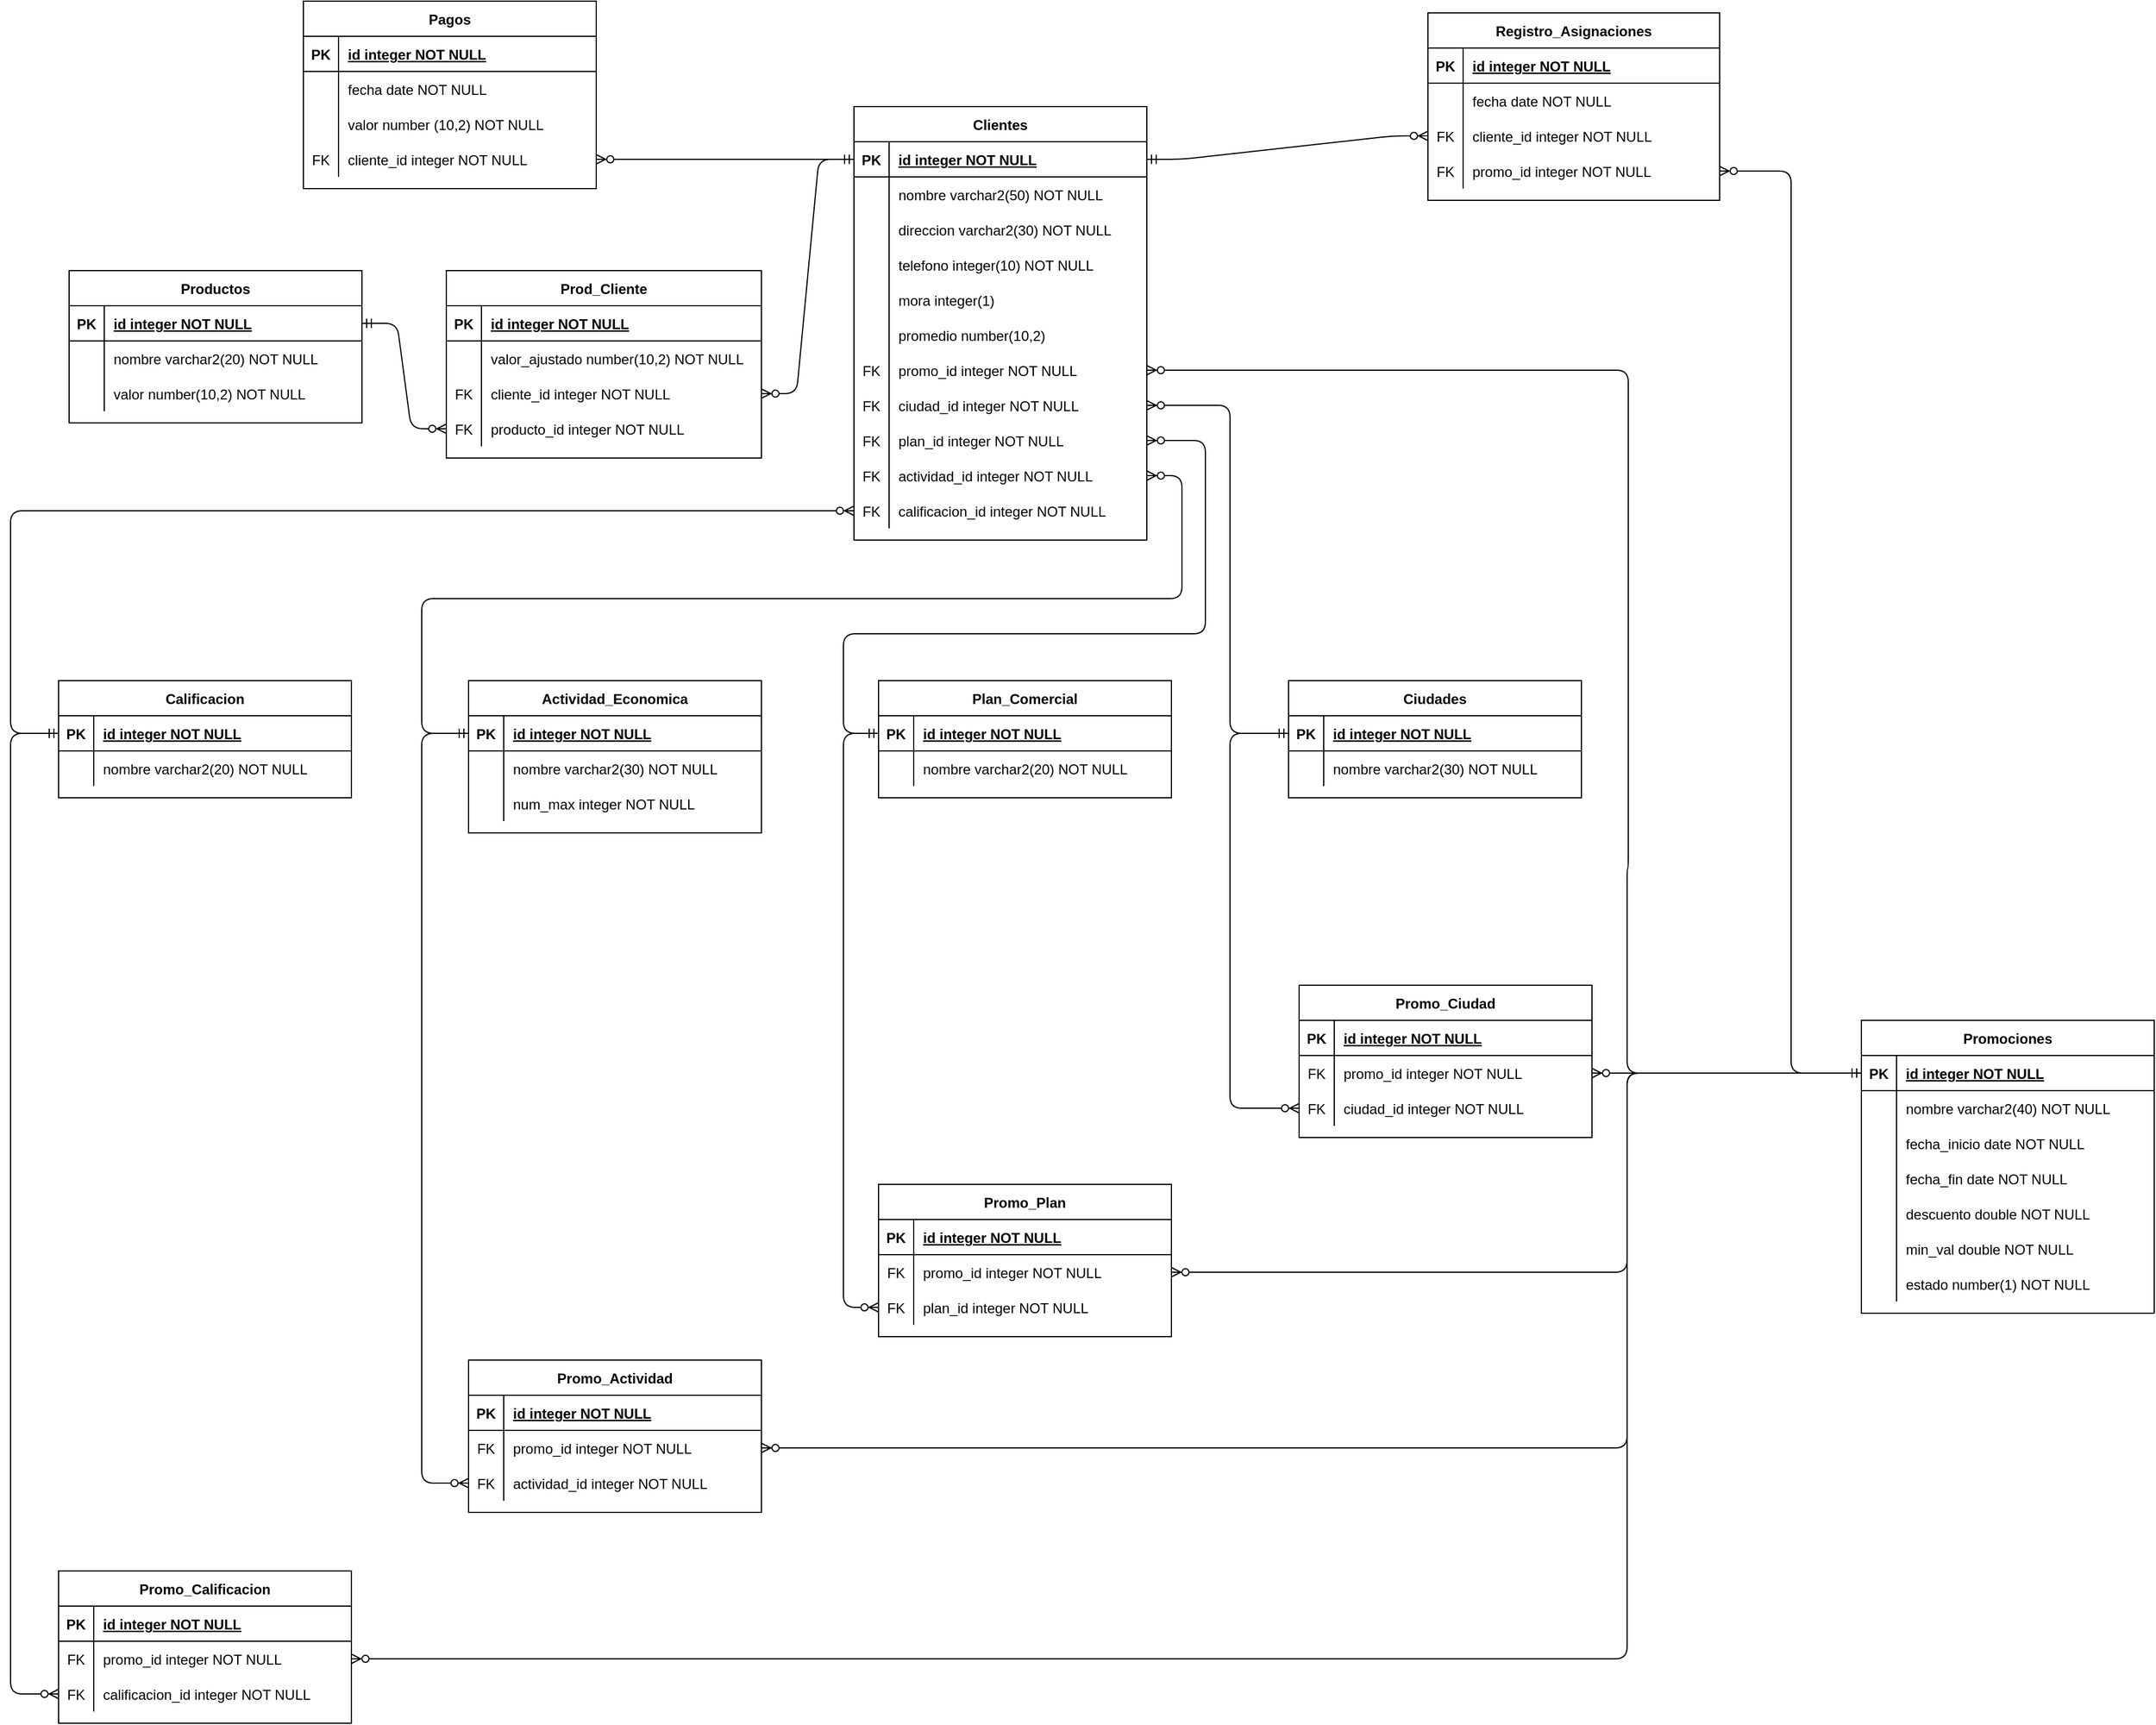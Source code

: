 <mxfile version="14.4.4" type="google"><diagram id="R2lEEEUBdFMjLlhIrx00" name="Page-1"><mxGraphModel dx="782" dy="437" grid="1" gridSize="10" guides="1" tooltips="1" connect="1" arrows="1" fold="1" page="1" pageScale="1" pageWidth="850" pageHeight="1100" math="0" shadow="0" extFonts="Permanent Marker^https://fonts.googleapis.com/css?family=Permanent+Marker"><root><mxCell id="0"/><mxCell id="1" parent="0"/><mxCell id="C-vyLk0tnHw3VtMMgP7b-2" value="Plan_Comercial" style="shape=table;startSize=30;container=1;collapsible=1;childLayout=tableLayout;fixedRows=1;rowLines=0;fontStyle=1;align=center;resizeLast=1;" parent="1" vertex="1"><mxGeometry x="791" y="660" width="250" height="100" as="geometry"/></mxCell><mxCell id="C-vyLk0tnHw3VtMMgP7b-3" value="" style="shape=partialRectangle;collapsible=0;dropTarget=0;pointerEvents=0;fillColor=none;points=[[0,0.5],[1,0.5]];portConstraint=eastwest;top=0;left=0;right=0;bottom=1;" parent="C-vyLk0tnHw3VtMMgP7b-2" vertex="1"><mxGeometry y="30" width="250" height="30" as="geometry"/></mxCell><mxCell id="C-vyLk0tnHw3VtMMgP7b-4" value="PK" style="shape=partialRectangle;overflow=hidden;connectable=0;fillColor=none;top=0;left=0;bottom=0;right=0;fontStyle=1;" parent="C-vyLk0tnHw3VtMMgP7b-3" vertex="1"><mxGeometry width="30" height="30" as="geometry"/></mxCell><mxCell id="C-vyLk0tnHw3VtMMgP7b-5" value="id integer NOT NULL" style="shape=partialRectangle;overflow=hidden;connectable=0;fillColor=none;top=0;left=0;bottom=0;right=0;align=left;spacingLeft=6;fontStyle=5;" parent="C-vyLk0tnHw3VtMMgP7b-3" vertex="1"><mxGeometry x="30" width="220" height="30" as="geometry"/></mxCell><mxCell id="C-vyLk0tnHw3VtMMgP7b-6" value="" style="shape=partialRectangle;collapsible=0;dropTarget=0;pointerEvents=0;fillColor=none;points=[[0,0.5],[1,0.5]];portConstraint=eastwest;top=0;left=0;right=0;bottom=0;" parent="C-vyLk0tnHw3VtMMgP7b-2" vertex="1"><mxGeometry y="60" width="250" height="30" as="geometry"/></mxCell><mxCell id="C-vyLk0tnHw3VtMMgP7b-7" value="" style="shape=partialRectangle;overflow=hidden;connectable=0;fillColor=none;top=0;left=0;bottom=0;right=0;" parent="C-vyLk0tnHw3VtMMgP7b-6" vertex="1"><mxGeometry width="30" height="30" as="geometry"/></mxCell><mxCell id="C-vyLk0tnHw3VtMMgP7b-8" value="nombre varchar2(20) NOT NULL" style="shape=partialRectangle;overflow=hidden;connectable=0;fillColor=none;top=0;left=0;bottom=0;right=0;align=left;spacingLeft=6;" parent="C-vyLk0tnHw3VtMMgP7b-6" vertex="1"><mxGeometry x="30" width="220" height="30" as="geometry"/></mxCell><mxCell id="C-vyLk0tnHw3VtMMgP7b-13" value="Actividad_Economica" style="shape=table;startSize=30;container=1;collapsible=1;childLayout=tableLayout;fixedRows=1;rowLines=0;fontStyle=1;align=center;resizeLast=1;" parent="1" vertex="1"><mxGeometry x="441" y="660" width="250" height="130" as="geometry"/></mxCell><mxCell id="C-vyLk0tnHw3VtMMgP7b-14" value="" style="shape=partialRectangle;collapsible=0;dropTarget=0;pointerEvents=0;fillColor=none;points=[[0,0.5],[1,0.5]];portConstraint=eastwest;top=0;left=0;right=0;bottom=1;" parent="C-vyLk0tnHw3VtMMgP7b-13" vertex="1"><mxGeometry y="30" width="250" height="30" as="geometry"/></mxCell><mxCell id="C-vyLk0tnHw3VtMMgP7b-15" value="PK" style="shape=partialRectangle;overflow=hidden;connectable=0;fillColor=none;top=0;left=0;bottom=0;right=0;fontStyle=1;" parent="C-vyLk0tnHw3VtMMgP7b-14" vertex="1"><mxGeometry width="30" height="30" as="geometry"/></mxCell><mxCell id="C-vyLk0tnHw3VtMMgP7b-16" value="id integer NOT NULL" style="shape=partialRectangle;overflow=hidden;connectable=0;fillColor=none;top=0;left=0;bottom=0;right=0;align=left;spacingLeft=6;fontStyle=5;" parent="C-vyLk0tnHw3VtMMgP7b-14" vertex="1"><mxGeometry x="30" width="220" height="30" as="geometry"/></mxCell><mxCell id="C-vyLk0tnHw3VtMMgP7b-17" value="" style="shape=partialRectangle;collapsible=0;dropTarget=0;pointerEvents=0;fillColor=none;points=[[0,0.5],[1,0.5]];portConstraint=eastwest;top=0;left=0;right=0;bottom=0;" parent="C-vyLk0tnHw3VtMMgP7b-13" vertex="1"><mxGeometry y="60" width="250" height="30" as="geometry"/></mxCell><mxCell id="C-vyLk0tnHw3VtMMgP7b-18" value="" style="shape=partialRectangle;overflow=hidden;connectable=0;fillColor=none;top=0;left=0;bottom=0;right=0;" parent="C-vyLk0tnHw3VtMMgP7b-17" vertex="1"><mxGeometry width="30" height="30" as="geometry"/></mxCell><mxCell id="C-vyLk0tnHw3VtMMgP7b-19" value="nombre varchar2(30) NOT NULL" style="shape=partialRectangle;overflow=hidden;connectable=0;fillColor=none;top=0;left=0;bottom=0;right=0;align=left;spacingLeft=6;" parent="C-vyLk0tnHw3VtMMgP7b-17" vertex="1"><mxGeometry x="30" width="220" height="30" as="geometry"/></mxCell><mxCell id="xzE7UZy3-jQoD_kFMuWu-5" value="" style="shape=partialRectangle;collapsible=0;dropTarget=0;pointerEvents=0;fillColor=none;top=0;left=0;bottom=0;right=0;points=[[0,0.5],[1,0.5]];portConstraint=eastwest;" parent="C-vyLk0tnHw3VtMMgP7b-13" vertex="1"><mxGeometry y="90" width="250" height="30" as="geometry"/></mxCell><mxCell id="xzE7UZy3-jQoD_kFMuWu-6" value="" style="shape=partialRectangle;connectable=0;fillColor=none;top=0;left=0;bottom=0;right=0;editable=1;overflow=hidden;" parent="xzE7UZy3-jQoD_kFMuWu-5" vertex="1"><mxGeometry width="30" height="30" as="geometry"/></mxCell><mxCell id="xzE7UZy3-jQoD_kFMuWu-7" value="num_max integer NOT NULL" style="shape=partialRectangle;connectable=0;fillColor=none;top=0;left=0;bottom=0;right=0;align=left;spacingLeft=6;overflow=hidden;" parent="xzE7UZy3-jQoD_kFMuWu-5" vertex="1"><mxGeometry x="30" width="220" height="30" as="geometry"/></mxCell><mxCell id="C-vyLk0tnHw3VtMMgP7b-23" value="Ciudades" style="shape=table;startSize=30;container=1;collapsible=1;childLayout=tableLayout;fixedRows=1;rowLines=0;fontStyle=1;align=center;resizeLast=1;" parent="1" vertex="1"><mxGeometry x="1141" y="660" width="250" height="100" as="geometry"/></mxCell><mxCell id="C-vyLk0tnHw3VtMMgP7b-24" value="" style="shape=partialRectangle;collapsible=0;dropTarget=0;pointerEvents=0;fillColor=none;points=[[0,0.5],[1,0.5]];portConstraint=eastwest;top=0;left=0;right=0;bottom=1;" parent="C-vyLk0tnHw3VtMMgP7b-23" vertex="1"><mxGeometry y="30" width="250" height="30" as="geometry"/></mxCell><mxCell id="C-vyLk0tnHw3VtMMgP7b-25" value="PK" style="shape=partialRectangle;overflow=hidden;connectable=0;fillColor=none;top=0;left=0;bottom=0;right=0;fontStyle=1;" parent="C-vyLk0tnHw3VtMMgP7b-24" vertex="1"><mxGeometry width="30" height="30" as="geometry"/></mxCell><mxCell id="C-vyLk0tnHw3VtMMgP7b-26" value="id integer NOT NULL" style="shape=partialRectangle;overflow=hidden;connectable=0;fillColor=none;top=0;left=0;bottom=0;right=0;align=left;spacingLeft=6;fontStyle=5;" parent="C-vyLk0tnHw3VtMMgP7b-24" vertex="1"><mxGeometry x="30" width="220" height="30" as="geometry"/></mxCell><mxCell id="C-vyLk0tnHw3VtMMgP7b-27" value="" style="shape=partialRectangle;collapsible=0;dropTarget=0;pointerEvents=0;fillColor=none;points=[[0,0.5],[1,0.5]];portConstraint=eastwest;top=0;left=0;right=0;bottom=0;" parent="C-vyLk0tnHw3VtMMgP7b-23" vertex="1"><mxGeometry y="60" width="250" height="30" as="geometry"/></mxCell><mxCell id="C-vyLk0tnHw3VtMMgP7b-28" value="" style="shape=partialRectangle;overflow=hidden;connectable=0;fillColor=none;top=0;left=0;bottom=0;right=0;" parent="C-vyLk0tnHw3VtMMgP7b-27" vertex="1"><mxGeometry width="30" height="30" as="geometry"/></mxCell><mxCell id="C-vyLk0tnHw3VtMMgP7b-29" value="nombre varchar2(30) NOT NULL" style="shape=partialRectangle;overflow=hidden;connectable=0;fillColor=none;top=0;left=0;bottom=0;right=0;align=left;spacingLeft=6;" parent="C-vyLk0tnHw3VtMMgP7b-27" vertex="1"><mxGeometry x="30" width="220" height="30" as="geometry"/></mxCell><mxCell id="tdycRNr2yU0Lu3wu_TLS-1" value="Clientes" style="shape=table;startSize=30;container=1;collapsible=1;childLayout=tableLayout;fixedRows=1;rowLines=0;fontStyle=1;align=center;resizeLast=1;" parent="1" vertex="1"><mxGeometry x="770" y="170" width="250" height="370" as="geometry"/></mxCell><mxCell id="tdycRNr2yU0Lu3wu_TLS-2" value="" style="shape=partialRectangle;collapsible=0;dropTarget=0;pointerEvents=0;fillColor=none;top=0;left=0;bottom=1;right=0;points=[[0,0.5],[1,0.5]];portConstraint=eastwest;" parent="tdycRNr2yU0Lu3wu_TLS-1" vertex="1"><mxGeometry y="30" width="250" height="30" as="geometry"/></mxCell><mxCell id="tdycRNr2yU0Lu3wu_TLS-3" value="PK" style="shape=partialRectangle;connectable=0;fillColor=none;top=0;left=0;bottom=0;right=0;fontStyle=1;overflow=hidden;" parent="tdycRNr2yU0Lu3wu_TLS-2" vertex="1"><mxGeometry width="30" height="30" as="geometry"/></mxCell><mxCell id="tdycRNr2yU0Lu3wu_TLS-4" value="id integer NOT NULL" style="shape=partialRectangle;connectable=0;fillColor=none;top=0;left=0;bottom=0;right=0;align=left;spacingLeft=6;fontStyle=5;overflow=hidden;" parent="tdycRNr2yU0Lu3wu_TLS-2" vertex="1"><mxGeometry x="30" width="220" height="30" as="geometry"/></mxCell><mxCell id="tdycRNr2yU0Lu3wu_TLS-5" value="" style="shape=partialRectangle;collapsible=0;dropTarget=0;pointerEvents=0;fillColor=none;top=0;left=0;bottom=0;right=0;points=[[0,0.5],[1,0.5]];portConstraint=eastwest;" parent="tdycRNr2yU0Lu3wu_TLS-1" vertex="1"><mxGeometry y="60" width="250" height="30" as="geometry"/></mxCell><mxCell id="tdycRNr2yU0Lu3wu_TLS-6" value="" style="shape=partialRectangle;connectable=0;fillColor=none;top=0;left=0;bottom=0;right=0;editable=1;overflow=hidden;" parent="tdycRNr2yU0Lu3wu_TLS-5" vertex="1"><mxGeometry width="30" height="30" as="geometry"/></mxCell><mxCell id="tdycRNr2yU0Lu3wu_TLS-7" value="nombre varchar2(50) NOT NULL" style="shape=partialRectangle;connectable=0;fillColor=none;top=0;left=0;bottom=0;right=0;align=left;spacingLeft=6;overflow=hidden;" parent="tdycRNr2yU0Lu3wu_TLS-5" vertex="1"><mxGeometry x="30" width="220" height="30" as="geometry"/></mxCell><mxCell id="tdycRNr2yU0Lu3wu_TLS-8" value="" style="shape=partialRectangle;collapsible=0;dropTarget=0;pointerEvents=0;fillColor=none;top=0;left=0;bottom=0;right=0;points=[[0,0.5],[1,0.5]];portConstraint=eastwest;" parent="tdycRNr2yU0Lu3wu_TLS-1" vertex="1"><mxGeometry y="90" width="250" height="30" as="geometry"/></mxCell><mxCell id="tdycRNr2yU0Lu3wu_TLS-9" value="" style="shape=partialRectangle;connectable=0;fillColor=none;top=0;left=0;bottom=0;right=0;editable=1;overflow=hidden;" parent="tdycRNr2yU0Lu3wu_TLS-8" vertex="1"><mxGeometry width="30" height="30" as="geometry"/></mxCell><mxCell id="tdycRNr2yU0Lu3wu_TLS-10" value="direccion varchar2(30) NOT NULL" style="shape=partialRectangle;connectable=0;fillColor=none;top=0;left=0;bottom=0;right=0;align=left;spacingLeft=6;overflow=hidden;" parent="tdycRNr2yU0Lu3wu_TLS-8" vertex="1"><mxGeometry x="30" width="220" height="30" as="geometry"/></mxCell><mxCell id="tdycRNr2yU0Lu3wu_TLS-14" value="" style="shape=partialRectangle;collapsible=0;dropTarget=0;pointerEvents=0;fillColor=none;top=0;left=0;bottom=0;right=0;points=[[0,0.5],[1,0.5]];portConstraint=eastwest;" parent="tdycRNr2yU0Lu3wu_TLS-1" vertex="1"><mxGeometry y="120" width="250" height="30" as="geometry"/></mxCell><mxCell id="tdycRNr2yU0Lu3wu_TLS-15" value="" style="shape=partialRectangle;connectable=0;fillColor=none;top=0;left=0;bottom=0;right=0;editable=1;overflow=hidden;" parent="tdycRNr2yU0Lu3wu_TLS-14" vertex="1"><mxGeometry width="30" height="30" as="geometry"/></mxCell><mxCell id="tdycRNr2yU0Lu3wu_TLS-16" value="telefono integer(10) NOT NULL" style="shape=partialRectangle;connectable=0;fillColor=none;top=0;left=0;bottom=0;right=0;align=left;spacingLeft=6;overflow=hidden;" parent="tdycRNr2yU0Lu3wu_TLS-14" vertex="1"><mxGeometry x="30" width="220" height="30" as="geometry"/></mxCell><mxCell id="tdycRNr2yU0Lu3wu_TLS-74" value="" style="shape=partialRectangle;collapsible=0;dropTarget=0;pointerEvents=0;fillColor=none;top=0;left=0;bottom=0;right=0;points=[[0,0.5],[1,0.5]];portConstraint=eastwest;" parent="tdycRNr2yU0Lu3wu_TLS-1" vertex="1"><mxGeometry y="150" width="250" height="30" as="geometry"/></mxCell><mxCell id="tdycRNr2yU0Lu3wu_TLS-75" value="" style="shape=partialRectangle;connectable=0;fillColor=none;top=0;left=0;bottom=0;right=0;editable=1;overflow=hidden;" parent="tdycRNr2yU0Lu3wu_TLS-74" vertex="1"><mxGeometry width="30" height="30" as="geometry"/></mxCell><mxCell id="tdycRNr2yU0Lu3wu_TLS-76" value="mora integer(1)" style="shape=partialRectangle;connectable=0;fillColor=none;top=0;left=0;bottom=0;right=0;align=left;spacingLeft=6;overflow=hidden;" parent="tdycRNr2yU0Lu3wu_TLS-74" vertex="1"><mxGeometry x="30" width="220" height="30" as="geometry"/></mxCell><mxCell id="tdycRNr2yU0Lu3wu_TLS-125" value="" style="shape=partialRectangle;collapsible=0;dropTarget=0;pointerEvents=0;fillColor=none;top=0;left=0;bottom=0;right=0;points=[[0,0.5],[1,0.5]];portConstraint=eastwest;" parent="tdycRNr2yU0Lu3wu_TLS-1" vertex="1"><mxGeometry y="180" width="250" height="30" as="geometry"/></mxCell><mxCell id="tdycRNr2yU0Lu3wu_TLS-126" value="" style="shape=partialRectangle;connectable=0;fillColor=none;top=0;left=0;bottom=0;right=0;editable=1;overflow=hidden;" parent="tdycRNr2yU0Lu3wu_TLS-125" vertex="1"><mxGeometry width="30" height="30" as="geometry"/></mxCell><mxCell id="tdycRNr2yU0Lu3wu_TLS-127" value="promedio number(10,2)" style="shape=partialRectangle;connectable=0;fillColor=none;top=0;left=0;bottom=0;right=0;align=left;spacingLeft=6;overflow=hidden;" parent="tdycRNr2yU0Lu3wu_TLS-125" vertex="1"><mxGeometry x="30" width="220" height="30" as="geometry"/></mxCell><mxCell id="Ux1T3A21XQQndvUFoDNe-61" value="" style="shape=partialRectangle;collapsible=0;dropTarget=0;pointerEvents=0;fillColor=none;top=0;left=0;bottom=0;right=0;points=[[0,0.5],[1,0.5]];portConstraint=eastwest;" parent="tdycRNr2yU0Lu3wu_TLS-1" vertex="1"><mxGeometry y="210" width="250" height="30" as="geometry"/></mxCell><mxCell id="Ux1T3A21XQQndvUFoDNe-62" value="FK" style="shape=partialRectangle;connectable=0;fillColor=none;top=0;left=0;bottom=0;right=0;fontStyle=0;overflow=hidden;" parent="Ux1T3A21XQQndvUFoDNe-61" vertex="1"><mxGeometry width="30" height="30" as="geometry"/></mxCell><mxCell id="Ux1T3A21XQQndvUFoDNe-63" value="promo_id integer NOT NULL" style="shape=partialRectangle;connectable=0;fillColor=none;top=0;left=0;bottom=0;right=0;align=left;spacingLeft=6;fontStyle=0;overflow=hidden;" parent="Ux1T3A21XQQndvUFoDNe-61" vertex="1"><mxGeometry x="30" width="220" height="30" as="geometry"/></mxCell><mxCell id="tdycRNr2yU0Lu3wu_TLS-11" value="" style="shape=partialRectangle;collapsible=0;dropTarget=0;pointerEvents=0;fillColor=none;top=0;left=0;bottom=0;right=0;points=[[0,0.5],[1,0.5]];portConstraint=eastwest;" parent="tdycRNr2yU0Lu3wu_TLS-1" vertex="1"><mxGeometry y="240" width="250" height="30" as="geometry"/></mxCell><mxCell id="tdycRNr2yU0Lu3wu_TLS-12" value="FK" style="shape=partialRectangle;connectable=0;fillColor=none;top=0;left=0;bottom=0;right=0;editable=1;overflow=hidden;" parent="tdycRNr2yU0Lu3wu_TLS-11" vertex="1"><mxGeometry width="30" height="30" as="geometry"/></mxCell><mxCell id="tdycRNr2yU0Lu3wu_TLS-13" value="ciudad_id integer NOT NULL" style="shape=partialRectangle;connectable=0;fillColor=none;top=0;left=0;bottom=0;right=0;align=left;spacingLeft=6;overflow=hidden;" parent="tdycRNr2yU0Lu3wu_TLS-11" vertex="1"><mxGeometry x="30" width="220" height="30" as="geometry"/></mxCell><mxCell id="tdycRNr2yU0Lu3wu_TLS-17" value="" style="shape=partialRectangle;collapsible=0;dropTarget=0;pointerEvents=0;fillColor=none;top=0;left=0;bottom=0;right=0;points=[[0,0.5],[1,0.5]];portConstraint=eastwest;" parent="tdycRNr2yU0Lu3wu_TLS-1" vertex="1"><mxGeometry y="270" width="250" height="30" as="geometry"/></mxCell><mxCell id="tdycRNr2yU0Lu3wu_TLS-18" value="FK" style="shape=partialRectangle;connectable=0;fillColor=none;top=0;left=0;bottom=0;right=0;fontStyle=0;overflow=hidden;" parent="tdycRNr2yU0Lu3wu_TLS-17" vertex="1"><mxGeometry width="30" height="30" as="geometry"/></mxCell><mxCell id="tdycRNr2yU0Lu3wu_TLS-19" value="plan_id integer NOT NULL" style="shape=partialRectangle;connectable=0;fillColor=none;top=0;left=0;bottom=0;right=0;align=left;spacingLeft=6;fontStyle=0;overflow=hidden;" parent="tdycRNr2yU0Lu3wu_TLS-17" vertex="1"><mxGeometry x="30" width="220" height="30" as="geometry"/></mxCell><mxCell id="tdycRNr2yU0Lu3wu_TLS-20" value="" style="shape=partialRectangle;collapsible=0;dropTarget=0;pointerEvents=0;fillColor=none;top=0;left=0;bottom=0;right=0;points=[[0,0.5],[1,0.5]];portConstraint=eastwest;" parent="tdycRNr2yU0Lu3wu_TLS-1" vertex="1"><mxGeometry y="300" width="250" height="30" as="geometry"/></mxCell><mxCell id="tdycRNr2yU0Lu3wu_TLS-21" value="FK" style="shape=partialRectangle;connectable=0;fillColor=none;top=0;left=0;bottom=0;right=0;fontStyle=0;overflow=hidden;" parent="tdycRNr2yU0Lu3wu_TLS-20" vertex="1"><mxGeometry width="30" height="30" as="geometry"/></mxCell><mxCell id="tdycRNr2yU0Lu3wu_TLS-22" value="actividad_id integer NOT NULL" style="shape=partialRectangle;connectable=0;fillColor=none;top=0;left=0;bottom=0;right=0;align=left;spacingLeft=6;fontStyle=0;overflow=hidden;" parent="tdycRNr2yU0Lu3wu_TLS-20" vertex="1"><mxGeometry x="30" width="220" height="30" as="geometry"/></mxCell><mxCell id="tdycRNr2yU0Lu3wu_TLS-40" value="" style="shape=partialRectangle;collapsible=0;dropTarget=0;pointerEvents=0;fillColor=none;top=0;left=0;bottom=0;right=0;points=[[0,0.5],[1,0.5]];portConstraint=eastwest;" parent="tdycRNr2yU0Lu3wu_TLS-1" vertex="1"><mxGeometry y="330" width="250" height="30" as="geometry"/></mxCell><mxCell id="tdycRNr2yU0Lu3wu_TLS-41" value="FK" style="shape=partialRectangle;connectable=0;fillColor=none;top=0;left=0;bottom=0;right=0;fontStyle=0;overflow=hidden;" parent="tdycRNr2yU0Lu3wu_TLS-40" vertex="1"><mxGeometry width="30" height="30" as="geometry"/></mxCell><mxCell id="tdycRNr2yU0Lu3wu_TLS-42" value="calificacion_id integer NOT NULL" style="shape=partialRectangle;connectable=0;fillColor=none;top=0;left=0;bottom=0;right=0;align=left;spacingLeft=6;fontStyle=0;overflow=hidden;" parent="tdycRNr2yU0Lu3wu_TLS-40" vertex="1"><mxGeometry x="30" width="220" height="30" as="geometry"/></mxCell><mxCell id="tdycRNr2yU0Lu3wu_TLS-27" value="Calificacion" style="shape=table;startSize=30;container=1;collapsible=1;childLayout=tableLayout;fixedRows=1;rowLines=0;fontStyle=1;align=center;resizeLast=1;" parent="1" vertex="1"><mxGeometry x="91" y="660" width="250" height="100" as="geometry"/></mxCell><mxCell id="tdycRNr2yU0Lu3wu_TLS-28" value="" style="shape=partialRectangle;collapsible=0;dropTarget=0;pointerEvents=0;fillColor=none;top=0;left=0;bottom=1;right=0;points=[[0,0.5],[1,0.5]];portConstraint=eastwest;" parent="tdycRNr2yU0Lu3wu_TLS-27" vertex="1"><mxGeometry y="30" width="250" height="30" as="geometry"/></mxCell><mxCell id="tdycRNr2yU0Lu3wu_TLS-29" value="PK" style="shape=partialRectangle;connectable=0;fillColor=none;top=0;left=0;bottom=0;right=0;fontStyle=1;overflow=hidden;" parent="tdycRNr2yU0Lu3wu_TLS-28" vertex="1"><mxGeometry width="30" height="30" as="geometry"/></mxCell><mxCell id="tdycRNr2yU0Lu3wu_TLS-30" value="id integer NOT NULL" style="shape=partialRectangle;connectable=0;fillColor=none;top=0;left=0;bottom=0;right=0;align=left;spacingLeft=6;fontStyle=5;overflow=hidden;" parent="tdycRNr2yU0Lu3wu_TLS-28" vertex="1"><mxGeometry x="30" width="220" height="30" as="geometry"/></mxCell><mxCell id="tdycRNr2yU0Lu3wu_TLS-31" value="" style="shape=partialRectangle;collapsible=0;dropTarget=0;pointerEvents=0;fillColor=none;top=0;left=0;bottom=0;right=0;points=[[0,0.5],[1,0.5]];portConstraint=eastwest;" parent="tdycRNr2yU0Lu3wu_TLS-27" vertex="1"><mxGeometry y="60" width="250" height="30" as="geometry"/></mxCell><mxCell id="tdycRNr2yU0Lu3wu_TLS-32" value="" style="shape=partialRectangle;connectable=0;fillColor=none;top=0;left=0;bottom=0;right=0;editable=1;overflow=hidden;" parent="tdycRNr2yU0Lu3wu_TLS-31" vertex="1"><mxGeometry width="30" height="30" as="geometry"/></mxCell><mxCell id="tdycRNr2yU0Lu3wu_TLS-33" value="nombre varchar2(20) NOT NULL" style="shape=partialRectangle;connectable=0;fillColor=none;top=0;left=0;bottom=0;right=0;align=left;spacingLeft=6;overflow=hidden;" parent="tdycRNr2yU0Lu3wu_TLS-31" vertex="1"><mxGeometry x="30" width="220" height="30" as="geometry"/></mxCell><mxCell id="tdycRNr2yU0Lu3wu_TLS-43" value="Promociones" style="shape=table;startSize=30;container=1;collapsible=1;childLayout=tableLayout;fixedRows=1;rowLines=0;fontStyle=1;align=center;resizeLast=1;" parent="1" vertex="1"><mxGeometry x="1630" y="950" width="250" height="250" as="geometry"/></mxCell><mxCell id="tdycRNr2yU0Lu3wu_TLS-44" value="" style="shape=partialRectangle;collapsible=0;dropTarget=0;pointerEvents=0;fillColor=none;top=0;left=0;bottom=1;right=0;points=[[0,0.5],[1,0.5]];portConstraint=eastwest;" parent="tdycRNr2yU0Lu3wu_TLS-43" vertex="1"><mxGeometry y="30" width="250" height="30" as="geometry"/></mxCell><mxCell id="tdycRNr2yU0Lu3wu_TLS-45" value="PK" style="shape=partialRectangle;connectable=0;fillColor=none;top=0;left=0;bottom=0;right=0;fontStyle=1;overflow=hidden;" parent="tdycRNr2yU0Lu3wu_TLS-44" vertex="1"><mxGeometry width="30" height="30" as="geometry"/></mxCell><mxCell id="tdycRNr2yU0Lu3wu_TLS-46" value="id integer NOT NULL" style="shape=partialRectangle;connectable=0;fillColor=none;top=0;left=0;bottom=0;right=0;align=left;spacingLeft=6;fontStyle=5;overflow=hidden;" parent="tdycRNr2yU0Lu3wu_TLS-44" vertex="1"><mxGeometry x="30" width="220" height="30" as="geometry"/></mxCell><mxCell id="tdycRNr2yU0Lu3wu_TLS-47" value="" style="shape=partialRectangle;collapsible=0;dropTarget=0;pointerEvents=0;fillColor=none;top=0;left=0;bottom=0;right=0;points=[[0,0.5],[1,0.5]];portConstraint=eastwest;" parent="tdycRNr2yU0Lu3wu_TLS-43" vertex="1"><mxGeometry y="60" width="250" height="30" as="geometry"/></mxCell><mxCell id="tdycRNr2yU0Lu3wu_TLS-48" value="" style="shape=partialRectangle;connectable=0;fillColor=none;top=0;left=0;bottom=0;right=0;editable=1;overflow=hidden;" parent="tdycRNr2yU0Lu3wu_TLS-47" vertex="1"><mxGeometry width="30" height="30" as="geometry"/></mxCell><mxCell id="tdycRNr2yU0Lu3wu_TLS-49" value="nombre varchar2(40) NOT NULL" style="shape=partialRectangle;connectable=0;fillColor=none;top=0;left=0;bottom=0;right=0;align=left;spacingLeft=6;overflow=hidden;" parent="tdycRNr2yU0Lu3wu_TLS-47" vertex="1"><mxGeometry x="30" width="220" height="30" as="geometry"/></mxCell><mxCell id="tdycRNr2yU0Lu3wu_TLS-50" value="" style="shape=partialRectangle;collapsible=0;dropTarget=0;pointerEvents=0;fillColor=none;top=0;left=0;bottom=0;right=0;points=[[0,0.5],[1,0.5]];portConstraint=eastwest;" parent="tdycRNr2yU0Lu3wu_TLS-43" vertex="1"><mxGeometry y="90" width="250" height="30" as="geometry"/></mxCell><mxCell id="tdycRNr2yU0Lu3wu_TLS-51" value="" style="shape=partialRectangle;connectable=0;fillColor=none;top=0;left=0;bottom=0;right=0;editable=1;overflow=hidden;" parent="tdycRNr2yU0Lu3wu_TLS-50" vertex="1"><mxGeometry width="30" height="30" as="geometry"/></mxCell><mxCell id="tdycRNr2yU0Lu3wu_TLS-52" value="fecha_inicio date NOT NULL" style="shape=partialRectangle;connectable=0;fillColor=none;top=0;left=0;bottom=0;right=0;align=left;spacingLeft=6;overflow=hidden;" parent="tdycRNr2yU0Lu3wu_TLS-50" vertex="1"><mxGeometry x="30" width="220" height="30" as="geometry"/></mxCell><mxCell id="tdycRNr2yU0Lu3wu_TLS-53" value="" style="shape=partialRectangle;collapsible=0;dropTarget=0;pointerEvents=0;fillColor=none;top=0;left=0;bottom=0;right=0;points=[[0,0.5],[1,0.5]];portConstraint=eastwest;" parent="tdycRNr2yU0Lu3wu_TLS-43" vertex="1"><mxGeometry y="120" width="250" height="30" as="geometry"/></mxCell><mxCell id="tdycRNr2yU0Lu3wu_TLS-54" value="" style="shape=partialRectangle;connectable=0;fillColor=none;top=0;left=0;bottom=0;right=0;editable=1;overflow=hidden;" parent="tdycRNr2yU0Lu3wu_TLS-53" vertex="1"><mxGeometry width="30" height="30" as="geometry"/></mxCell><mxCell id="tdycRNr2yU0Lu3wu_TLS-55" value="fecha_fin date NOT NULL" style="shape=partialRectangle;connectable=0;fillColor=none;top=0;left=0;bottom=0;right=0;align=left;spacingLeft=6;overflow=hidden;" parent="tdycRNr2yU0Lu3wu_TLS-53" vertex="1"><mxGeometry x="30" width="220" height="30" as="geometry"/></mxCell><mxCell id="tdycRNr2yU0Lu3wu_TLS-56" value="" style="shape=partialRectangle;collapsible=0;dropTarget=0;pointerEvents=0;fillColor=none;top=0;left=0;bottom=0;right=0;points=[[0,0.5],[1,0.5]];portConstraint=eastwest;" parent="tdycRNr2yU0Lu3wu_TLS-43" vertex="1"><mxGeometry y="150" width="250" height="30" as="geometry"/></mxCell><mxCell id="tdycRNr2yU0Lu3wu_TLS-57" value="" style="shape=partialRectangle;connectable=0;fillColor=none;top=0;left=0;bottom=0;right=0;editable=1;overflow=hidden;" parent="tdycRNr2yU0Lu3wu_TLS-56" vertex="1"><mxGeometry width="30" height="30" as="geometry"/></mxCell><mxCell id="tdycRNr2yU0Lu3wu_TLS-58" value="descuento double NOT NULL" style="shape=partialRectangle;connectable=0;fillColor=none;top=0;left=0;bottom=0;right=0;align=left;spacingLeft=6;overflow=hidden;" parent="tdycRNr2yU0Lu3wu_TLS-56" vertex="1"><mxGeometry x="30" width="220" height="30" as="geometry"/></mxCell><mxCell id="tdycRNr2yU0Lu3wu_TLS-68" value="" style="shape=partialRectangle;collapsible=0;dropTarget=0;pointerEvents=0;fillColor=none;top=0;left=0;bottom=0;right=0;points=[[0,0.5],[1,0.5]];portConstraint=eastwest;" parent="tdycRNr2yU0Lu3wu_TLS-43" vertex="1"><mxGeometry y="180" width="250" height="30" as="geometry"/></mxCell><mxCell id="tdycRNr2yU0Lu3wu_TLS-69" value="" style="shape=partialRectangle;connectable=0;fillColor=none;top=0;left=0;bottom=0;right=0;fontStyle=0;overflow=hidden;" parent="tdycRNr2yU0Lu3wu_TLS-68" vertex="1"><mxGeometry width="30" height="30" as="geometry"/></mxCell><mxCell id="tdycRNr2yU0Lu3wu_TLS-70" value="min_val double NOT NULL" style="shape=partialRectangle;connectable=0;fillColor=none;top=0;left=0;bottom=0;right=0;align=left;spacingLeft=6;fontStyle=0;overflow=hidden;" parent="tdycRNr2yU0Lu3wu_TLS-68" vertex="1"><mxGeometry x="30" width="220" height="30" as="geometry"/></mxCell><mxCell id="AreqZ2zloIPRa8tG5MQH-1" value="" style="shape=partialRectangle;collapsible=0;dropTarget=0;pointerEvents=0;fillColor=none;top=0;left=0;bottom=0;right=0;points=[[0,0.5],[1,0.5]];portConstraint=eastwest;" parent="tdycRNr2yU0Lu3wu_TLS-43" vertex="1"><mxGeometry y="210" width="250" height="30" as="geometry"/></mxCell><mxCell id="AreqZ2zloIPRa8tG5MQH-2" value="" style="shape=partialRectangle;connectable=0;fillColor=none;top=0;left=0;bottom=0;right=0;editable=1;overflow=hidden;" parent="AreqZ2zloIPRa8tG5MQH-1" vertex="1"><mxGeometry width="30" height="30" as="geometry"/></mxCell><mxCell id="AreqZ2zloIPRa8tG5MQH-3" value="estado number(1) NOT NULL" style="shape=partialRectangle;connectable=0;fillColor=none;top=0;left=0;bottom=0;right=0;align=left;spacingLeft=6;overflow=hidden;" parent="AreqZ2zloIPRa8tG5MQH-1" vertex="1"><mxGeometry x="30" width="220" height="30" as="geometry"/></mxCell><mxCell id="tdycRNr2yU0Lu3wu_TLS-77" value="Promo_Calificacion" style="shape=table;startSize=30;container=1;collapsible=1;childLayout=tableLayout;fixedRows=1;rowLines=0;fontStyle=1;align=center;resizeLast=1;" parent="1" vertex="1"><mxGeometry x="91" y="1420" width="250" height="130" as="geometry"/></mxCell><mxCell id="tdycRNr2yU0Lu3wu_TLS-78" value="" style="shape=partialRectangle;collapsible=0;dropTarget=0;pointerEvents=0;fillColor=none;top=0;left=0;bottom=1;right=0;points=[[0,0.5],[1,0.5]];portConstraint=eastwest;" parent="tdycRNr2yU0Lu3wu_TLS-77" vertex="1"><mxGeometry y="30" width="250" height="30" as="geometry"/></mxCell><mxCell id="tdycRNr2yU0Lu3wu_TLS-79" value="PK" style="shape=partialRectangle;connectable=0;fillColor=none;top=0;left=0;bottom=0;right=0;fontStyle=1;overflow=hidden;" parent="tdycRNr2yU0Lu3wu_TLS-78" vertex="1"><mxGeometry width="30" height="30" as="geometry"/></mxCell><mxCell id="tdycRNr2yU0Lu3wu_TLS-80" value="id integer NOT NULL" style="shape=partialRectangle;connectable=0;fillColor=none;top=0;left=0;bottom=0;right=0;align=left;spacingLeft=6;fontStyle=5;overflow=hidden;" parent="tdycRNr2yU0Lu3wu_TLS-78" vertex="1"><mxGeometry x="30" width="220" height="30" as="geometry"/></mxCell><mxCell id="tdycRNr2yU0Lu3wu_TLS-81" value="" style="shape=partialRectangle;collapsible=0;dropTarget=0;pointerEvents=0;fillColor=none;top=0;left=0;bottom=0;right=0;points=[[0,0.5],[1,0.5]];portConstraint=eastwest;" parent="tdycRNr2yU0Lu3wu_TLS-77" vertex="1"><mxGeometry y="60" width="250" height="30" as="geometry"/></mxCell><mxCell id="tdycRNr2yU0Lu3wu_TLS-82" value="FK" style="shape=partialRectangle;connectable=0;fillColor=none;top=0;left=0;bottom=0;right=0;editable=1;overflow=hidden;" parent="tdycRNr2yU0Lu3wu_TLS-81" vertex="1"><mxGeometry width="30" height="30" as="geometry"/></mxCell><mxCell id="tdycRNr2yU0Lu3wu_TLS-83" value="promo_id integer NOT NULL" style="shape=partialRectangle;connectable=0;fillColor=none;top=0;left=0;bottom=0;right=0;align=left;spacingLeft=6;overflow=hidden;" parent="tdycRNr2yU0Lu3wu_TLS-81" vertex="1"><mxGeometry x="30" width="220" height="30" as="geometry"/></mxCell><mxCell id="tdycRNr2yU0Lu3wu_TLS-109" value="" style="shape=partialRectangle;collapsible=0;dropTarget=0;pointerEvents=0;fillColor=none;top=0;left=0;bottom=0;right=0;points=[[0,0.5],[1,0.5]];portConstraint=eastwest;" parent="tdycRNr2yU0Lu3wu_TLS-77" vertex="1"><mxGeometry y="90" width="250" height="30" as="geometry"/></mxCell><mxCell id="tdycRNr2yU0Lu3wu_TLS-110" value="FK" style="shape=partialRectangle;connectable=0;fillColor=none;top=0;left=0;bottom=0;right=0;editable=1;overflow=hidden;" parent="tdycRNr2yU0Lu3wu_TLS-109" vertex="1"><mxGeometry width="30" height="30" as="geometry"/></mxCell><mxCell id="tdycRNr2yU0Lu3wu_TLS-111" value="calificacion_id integer NOT NULL" style="shape=partialRectangle;connectable=0;fillColor=none;top=0;left=0;bottom=0;right=0;align=left;spacingLeft=6;overflow=hidden;" parent="tdycRNr2yU0Lu3wu_TLS-109" vertex="1"><mxGeometry x="30" width="220" height="30" as="geometry"/></mxCell><mxCell id="tdycRNr2yU0Lu3wu_TLS-112" value="Pagos" style="shape=table;startSize=30;container=1;collapsible=1;childLayout=tableLayout;fixedRows=1;rowLines=0;fontStyle=1;align=center;resizeLast=1;" parent="1" vertex="1"><mxGeometry x="300" y="80" width="250" height="160" as="geometry"/></mxCell><mxCell id="tdycRNr2yU0Lu3wu_TLS-113" value="" style="shape=partialRectangle;collapsible=0;dropTarget=0;pointerEvents=0;fillColor=none;top=0;left=0;bottom=1;right=0;points=[[0,0.5],[1,0.5]];portConstraint=eastwest;" parent="tdycRNr2yU0Lu3wu_TLS-112" vertex="1"><mxGeometry y="30" width="250" height="30" as="geometry"/></mxCell><mxCell id="tdycRNr2yU0Lu3wu_TLS-114" value="PK" style="shape=partialRectangle;connectable=0;fillColor=none;top=0;left=0;bottom=0;right=0;fontStyle=1;overflow=hidden;" parent="tdycRNr2yU0Lu3wu_TLS-113" vertex="1"><mxGeometry width="30" height="30" as="geometry"/></mxCell><mxCell id="tdycRNr2yU0Lu3wu_TLS-115" value="id integer NOT NULL" style="shape=partialRectangle;connectable=0;fillColor=none;top=0;left=0;bottom=0;right=0;align=left;spacingLeft=6;fontStyle=5;overflow=hidden;" parent="tdycRNr2yU0Lu3wu_TLS-113" vertex="1"><mxGeometry x="30" width="220" height="30" as="geometry"/></mxCell><mxCell id="tdycRNr2yU0Lu3wu_TLS-116" value="" style="shape=partialRectangle;collapsible=0;dropTarget=0;pointerEvents=0;fillColor=none;top=0;left=0;bottom=0;right=0;points=[[0,0.5],[1,0.5]];portConstraint=eastwest;" parent="tdycRNr2yU0Lu3wu_TLS-112" vertex="1"><mxGeometry y="60" width="250" height="30" as="geometry"/></mxCell><mxCell id="tdycRNr2yU0Lu3wu_TLS-117" value="" style="shape=partialRectangle;connectable=0;fillColor=none;top=0;left=0;bottom=0;right=0;editable=1;overflow=hidden;" parent="tdycRNr2yU0Lu3wu_TLS-116" vertex="1"><mxGeometry width="30" height="30" as="geometry"/></mxCell><mxCell id="tdycRNr2yU0Lu3wu_TLS-118" value="fecha date NOT NULL" style="shape=partialRectangle;connectable=0;fillColor=none;top=0;left=0;bottom=0;right=0;align=left;spacingLeft=6;overflow=hidden;" parent="tdycRNr2yU0Lu3wu_TLS-116" vertex="1"><mxGeometry x="30" width="220" height="30" as="geometry"/></mxCell><mxCell id="tdycRNr2yU0Lu3wu_TLS-119" value="" style="shape=partialRectangle;collapsible=0;dropTarget=0;pointerEvents=0;fillColor=none;top=0;left=0;bottom=0;right=0;points=[[0,0.5],[1,0.5]];portConstraint=eastwest;" parent="tdycRNr2yU0Lu3wu_TLS-112" vertex="1"><mxGeometry y="90" width="250" height="30" as="geometry"/></mxCell><mxCell id="tdycRNr2yU0Lu3wu_TLS-120" value="" style="shape=partialRectangle;connectable=0;fillColor=none;top=0;left=0;bottom=0;right=0;editable=1;overflow=hidden;" parent="tdycRNr2yU0Lu3wu_TLS-119" vertex="1"><mxGeometry width="30" height="30" as="geometry"/></mxCell><mxCell id="tdycRNr2yU0Lu3wu_TLS-121" value="valor number (10,2) NOT NULL" style="shape=partialRectangle;connectable=0;fillColor=none;top=0;left=0;bottom=0;right=0;align=left;spacingLeft=6;overflow=hidden;" parent="tdycRNr2yU0Lu3wu_TLS-119" vertex="1"><mxGeometry x="30" width="220" height="30" as="geometry"/></mxCell><mxCell id="tdycRNr2yU0Lu3wu_TLS-122" value="" style="shape=partialRectangle;collapsible=0;dropTarget=0;pointerEvents=0;fillColor=none;top=0;left=0;bottom=0;right=0;points=[[0,0.5],[1,0.5]];portConstraint=eastwest;" parent="tdycRNr2yU0Lu3wu_TLS-112" vertex="1"><mxGeometry y="120" width="250" height="30" as="geometry"/></mxCell><mxCell id="tdycRNr2yU0Lu3wu_TLS-123" value="FK" style="shape=partialRectangle;connectable=0;fillColor=none;top=0;left=0;bottom=0;right=0;editable=1;overflow=hidden;" parent="tdycRNr2yU0Lu3wu_TLS-122" vertex="1"><mxGeometry width="30" height="30" as="geometry"/></mxCell><mxCell id="tdycRNr2yU0Lu3wu_TLS-124" value="cliente_id integer NOT NULL" style="shape=partialRectangle;connectable=0;fillColor=none;top=0;left=0;bottom=0;right=0;align=left;spacingLeft=6;overflow=hidden;" parent="tdycRNr2yU0Lu3wu_TLS-122" vertex="1"><mxGeometry x="30" width="220" height="30" as="geometry"/></mxCell><mxCell id="tdycRNr2yU0Lu3wu_TLS-131" value="Prod_Cliente" style="shape=table;startSize=30;container=1;collapsible=1;childLayout=tableLayout;fixedRows=1;rowLines=0;fontStyle=1;align=center;resizeLast=1;" parent="1" vertex="1"><mxGeometry x="422" y="310" width="269" height="160" as="geometry"/></mxCell><mxCell id="tdycRNr2yU0Lu3wu_TLS-132" value="" style="shape=partialRectangle;collapsible=0;dropTarget=0;pointerEvents=0;fillColor=none;top=0;left=0;bottom=1;right=0;points=[[0,0.5],[1,0.5]];portConstraint=eastwest;" parent="tdycRNr2yU0Lu3wu_TLS-131" vertex="1"><mxGeometry y="30" width="269" height="30" as="geometry"/></mxCell><mxCell id="tdycRNr2yU0Lu3wu_TLS-133" value="PK" style="shape=partialRectangle;connectable=0;fillColor=none;top=0;left=0;bottom=0;right=0;fontStyle=1;overflow=hidden;" parent="tdycRNr2yU0Lu3wu_TLS-132" vertex="1"><mxGeometry width="30" height="30" as="geometry"/></mxCell><mxCell id="tdycRNr2yU0Lu3wu_TLS-134" value="id integer NOT NULL" style="shape=partialRectangle;connectable=0;fillColor=none;top=0;left=0;bottom=0;right=0;align=left;spacingLeft=6;fontStyle=5;overflow=hidden;" parent="tdycRNr2yU0Lu3wu_TLS-132" vertex="1"><mxGeometry x="30" width="239" height="30" as="geometry"/></mxCell><mxCell id="xzE7UZy3-jQoD_kFMuWu-2" value="" style="shape=partialRectangle;collapsible=0;dropTarget=0;pointerEvents=0;fillColor=none;top=0;left=0;bottom=0;right=0;points=[[0,0.5],[1,0.5]];portConstraint=eastwest;" parent="tdycRNr2yU0Lu3wu_TLS-131" vertex="1"><mxGeometry y="60" width="269" height="30" as="geometry"/></mxCell><mxCell id="xzE7UZy3-jQoD_kFMuWu-3" value="" style="shape=partialRectangle;connectable=0;fillColor=none;top=0;left=0;bottom=0;right=0;editable=1;overflow=hidden;" parent="xzE7UZy3-jQoD_kFMuWu-2" vertex="1"><mxGeometry width="30" height="30" as="geometry"/></mxCell><mxCell id="xzE7UZy3-jQoD_kFMuWu-4" value="valor_ajustado number(10,2) NOT NULL" style="shape=partialRectangle;connectable=0;fillColor=none;top=0;left=0;bottom=0;right=0;align=left;spacingLeft=6;overflow=hidden;" parent="xzE7UZy3-jQoD_kFMuWu-2" vertex="1"><mxGeometry x="30" width="239" height="30" as="geometry"/></mxCell><mxCell id="tdycRNr2yU0Lu3wu_TLS-135" value="" style="shape=partialRectangle;collapsible=0;dropTarget=0;pointerEvents=0;fillColor=none;top=0;left=0;bottom=0;right=0;points=[[0,0.5],[1,0.5]];portConstraint=eastwest;" parent="tdycRNr2yU0Lu3wu_TLS-131" vertex="1"><mxGeometry y="90" width="269" height="30" as="geometry"/></mxCell><mxCell id="tdycRNr2yU0Lu3wu_TLS-136" value="FK" style="shape=partialRectangle;connectable=0;fillColor=none;top=0;left=0;bottom=0;right=0;editable=1;overflow=hidden;" parent="tdycRNr2yU0Lu3wu_TLS-135" vertex="1"><mxGeometry width="30" height="30" as="geometry"/></mxCell><mxCell id="tdycRNr2yU0Lu3wu_TLS-137" value="cliente_id integer NOT NULL" style="shape=partialRectangle;connectable=0;fillColor=none;top=0;left=0;bottom=0;right=0;align=left;spacingLeft=6;overflow=hidden;" parent="tdycRNr2yU0Lu3wu_TLS-135" vertex="1"><mxGeometry x="30" width="239" height="30" as="geometry"/></mxCell><mxCell id="tdycRNr2yU0Lu3wu_TLS-138" value="" style="shape=partialRectangle;collapsible=0;dropTarget=0;pointerEvents=0;fillColor=none;top=0;left=0;bottom=0;right=0;points=[[0,0.5],[1,0.5]];portConstraint=eastwest;" parent="tdycRNr2yU0Lu3wu_TLS-131" vertex="1"><mxGeometry y="120" width="269" height="30" as="geometry"/></mxCell><mxCell id="tdycRNr2yU0Lu3wu_TLS-139" value="FK" style="shape=partialRectangle;connectable=0;fillColor=none;top=0;left=0;bottom=0;right=0;editable=1;overflow=hidden;" parent="tdycRNr2yU0Lu3wu_TLS-138" vertex="1"><mxGeometry width="30" height="30" as="geometry"/></mxCell><mxCell id="tdycRNr2yU0Lu3wu_TLS-140" value="producto_id integer NOT NULL" style="shape=partialRectangle;connectable=0;fillColor=none;top=0;left=0;bottom=0;right=0;align=left;spacingLeft=6;overflow=hidden;" parent="tdycRNr2yU0Lu3wu_TLS-138" vertex="1"><mxGeometry x="30" width="239" height="30" as="geometry"/></mxCell><mxCell id="tdycRNr2yU0Lu3wu_TLS-145" value="" style="fontSize=12;html=1;endArrow=ERzeroToMany;startArrow=ERmandOne;exitX=0;exitY=0.5;exitDx=0;exitDy=0;entryX=1;entryY=0.5;entryDx=0;entryDy=0;edgeStyle=entityRelationEdgeStyle;" parent="1" source="tdycRNr2yU0Lu3wu_TLS-2" target="tdycRNr2yU0Lu3wu_TLS-122" edge="1"><mxGeometry width="100" height="100" relative="1" as="geometry"><mxPoint x="461" y="540" as="sourcePoint"/><mxPoint x="321" y="570" as="targetPoint"/></mxGeometry></mxCell><mxCell id="tdycRNr2yU0Lu3wu_TLS-146" value="" style="edgeStyle=orthogonalEdgeStyle;fontSize=12;html=1;endArrow=ERzeroToMany;startArrow=ERmandOne;exitX=0;exitY=0.5;exitDx=0;exitDy=0;entryX=1;entryY=0.5;entryDx=0;entryDy=0;" parent="1" source="C-vyLk0tnHw3VtMMgP7b-24" target="tdycRNr2yU0Lu3wu_TLS-11" edge="1"><mxGeometry width="100" height="100" relative="1" as="geometry"><mxPoint x="681" y="580" as="sourcePoint"/><mxPoint x="781" y="480" as="targetPoint"/><Array as="points"><mxPoint x="1091" y="705"/><mxPoint x="1091" y="425"/></Array></mxGeometry></mxCell><mxCell id="tdycRNr2yU0Lu3wu_TLS-147" value="" style="edgeStyle=orthogonalEdgeStyle;fontSize=12;html=1;endArrow=ERzeroToMany;startArrow=ERmandOne;exitX=0;exitY=0.5;exitDx=0;exitDy=0;entryX=1;entryY=0.5;entryDx=0;entryDy=0;" parent="1" source="C-vyLk0tnHw3VtMMgP7b-3" target="tdycRNr2yU0Lu3wu_TLS-17" edge="1"><mxGeometry width="100" height="100" relative="1" as="geometry"><mxPoint x="681" y="580" as="sourcePoint"/><mxPoint x="991" y="550" as="targetPoint"/><Array as="points"><mxPoint x="761" y="705"/><mxPoint x="761" y="620"/><mxPoint x="1070" y="620"/><mxPoint x="1070" y="455"/></Array></mxGeometry></mxCell><mxCell id="tdycRNr2yU0Lu3wu_TLS-148" value="" style="edgeStyle=orthogonalEdgeStyle;fontSize=12;html=1;endArrow=ERzeroToMany;startArrow=ERmandOne;exitX=0;exitY=0.5;exitDx=0;exitDy=0;entryX=1;entryY=0.5;entryDx=0;entryDy=0;" parent="1" source="C-vyLk0tnHw3VtMMgP7b-14" target="tdycRNr2yU0Lu3wu_TLS-20" edge="1"><mxGeometry width="100" height="100" relative="1" as="geometry"><mxPoint x="681" y="580" as="sourcePoint"/><mxPoint x="781" y="480" as="targetPoint"/><Array as="points"><mxPoint x="401" y="705"/><mxPoint x="401" y="590"/><mxPoint x="1050" y="590"/><mxPoint x="1050" y="485"/></Array></mxGeometry></mxCell><mxCell id="tdycRNr2yU0Lu3wu_TLS-149" value="" style="edgeStyle=orthogonalEdgeStyle;fontSize=12;html=1;endArrow=ERzeroToMany;startArrow=ERmandOne;exitX=0;exitY=0.5;exitDx=0;exitDy=0;entryX=0;entryY=0.5;entryDx=0;entryDy=0;" parent="1" source="tdycRNr2yU0Lu3wu_TLS-28" target="tdycRNr2yU0Lu3wu_TLS-40" edge="1"><mxGeometry width="100" height="100" relative="1" as="geometry"><mxPoint x="1051" y="510" as="sourcePoint"/><mxPoint x="1151" y="410" as="targetPoint"/><Array as="points"><mxPoint x="50" y="705"/><mxPoint x="50" y="515"/></Array></mxGeometry></mxCell><mxCell id="tdycRNr2yU0Lu3wu_TLS-150" value="" style="edgeStyle=entityRelationEdgeStyle;fontSize=12;html=1;endArrow=ERzeroToMany;startArrow=ERmandOne;exitX=0;exitY=0.5;exitDx=0;exitDy=0;entryX=1;entryY=0.5;entryDx=0;entryDy=0;" parent="1" source="tdycRNr2yU0Lu3wu_TLS-44" target="Ux1T3A21XQQndvUFoDNe-43" edge="1"><mxGeometry width="100" height="100" relative="1" as="geometry"><mxPoint x="661" y="880" as="sourcePoint"/><mxPoint x="761" y="780" as="targetPoint"/></mxGeometry></mxCell><mxCell id="tdycRNr2yU0Lu3wu_TLS-151" value="" style="edgeStyle=orthogonalEdgeStyle;fontSize=12;html=1;endArrow=ERzeroToMany;startArrow=ERmandOne;exitX=0;exitY=0.5;exitDx=0;exitDy=0;entryX=0;entryY=0.5;entryDx=0;entryDy=0;" parent="1" source="tdycRNr2yU0Lu3wu_TLS-28" target="tdycRNr2yU0Lu3wu_TLS-109" edge="1"><mxGeometry width="100" height="100" relative="1" as="geometry"><mxPoint x="661" y="880" as="sourcePoint"/><mxPoint x="761" y="780" as="targetPoint"/><Array as="points"><mxPoint x="50" y="705"/><mxPoint x="50" y="1525"/></Array></mxGeometry></mxCell><mxCell id="tdycRNr2yU0Lu3wu_TLS-152" value="" style="edgeStyle=orthogonalEdgeStyle;fontSize=12;html=1;endArrow=ERzeroToMany;startArrow=ERmandOne;exitX=0;exitY=0.5;exitDx=0;exitDy=0;entryX=0;entryY=0.5;entryDx=0;entryDy=0;" parent="1" source="C-vyLk0tnHw3VtMMgP7b-14" target="Ux1T3A21XQQndvUFoDNe-14" edge="1"><mxGeometry width="100" height="100" relative="1" as="geometry"><mxPoint x="661" y="880" as="sourcePoint"/><mxPoint x="41" y="1345" as="targetPoint"/><Array as="points"><mxPoint x="401" y="705"/><mxPoint x="401" y="1345"/></Array></mxGeometry></mxCell><mxCell id="tdycRNr2yU0Lu3wu_TLS-153" value="" style="edgeStyle=orthogonalEdgeStyle;fontSize=12;html=1;endArrow=ERzeroToMany;startArrow=ERmandOne;exitX=0;exitY=0.5;exitDx=0;exitDy=0;entryX=0;entryY=0.5;entryDx=0;entryDy=0;" parent="1" source="C-vyLk0tnHw3VtMMgP7b-3" target="Ux1T3A21XQQndvUFoDNe-30" edge="1"><mxGeometry width="100" height="100" relative="1" as="geometry"><mxPoint x="661" y="880" as="sourcePoint"/><mxPoint x="41" y="1345" as="targetPoint"/><Array as="points"><mxPoint x="761" y="705"/><mxPoint x="761" y="1195"/></Array></mxGeometry></mxCell><mxCell id="tdycRNr2yU0Lu3wu_TLS-154" value="" style="edgeStyle=orthogonalEdgeStyle;fontSize=12;html=1;endArrow=ERzeroToMany;startArrow=ERmandOne;exitX=0;exitY=0.5;exitDx=0;exitDy=0;entryX=0;entryY=0.5;entryDx=0;entryDy=0;" parent="1" source="C-vyLk0tnHw3VtMMgP7b-24" target="Ux1T3A21XQQndvUFoDNe-46" edge="1"><mxGeometry width="100" height="100" relative="1" as="geometry"><mxPoint x="661" y="880" as="sourcePoint"/><mxPoint x="41" y="1345" as="targetPoint"/><Array as="points"><mxPoint x="1091" y="705"/><mxPoint x="1091" y="1025"/></Array></mxGeometry></mxCell><mxCell id="tdycRNr2yU0Lu3wu_TLS-155" value="" style="edgeStyle=entityRelationEdgeStyle;fontSize=12;html=1;endArrow=ERzeroToMany;startArrow=ERmandOne;entryX=1;entryY=0.5;entryDx=0;entryDy=0;exitX=0;exitY=0.5;exitDx=0;exitDy=0;" parent="1" source="tdycRNr2yU0Lu3wu_TLS-2" target="tdycRNr2yU0Lu3wu_TLS-135" edge="1"><mxGeometry width="100" height="100" relative="1" as="geometry"><mxPoint x="1101" y="310" as="sourcePoint"/><mxPoint x="1381" y="450" as="targetPoint"/></mxGeometry></mxCell><mxCell id="Ux1T3A21XQQndvUFoDNe-1" value="Promo_Actividad" style="shape=table;startSize=30;container=1;collapsible=1;childLayout=tableLayout;fixedRows=1;rowLines=0;fontStyle=1;align=center;resizeLast=1;" parent="1" vertex="1"><mxGeometry x="441" y="1240" width="250" height="130" as="geometry"/></mxCell><mxCell id="Ux1T3A21XQQndvUFoDNe-2" value="" style="shape=partialRectangle;collapsible=0;dropTarget=0;pointerEvents=0;fillColor=none;top=0;left=0;bottom=1;right=0;points=[[0,0.5],[1,0.5]];portConstraint=eastwest;" parent="Ux1T3A21XQQndvUFoDNe-1" vertex="1"><mxGeometry y="30" width="250" height="30" as="geometry"/></mxCell><mxCell id="Ux1T3A21XQQndvUFoDNe-3" value="PK" style="shape=partialRectangle;connectable=0;fillColor=none;top=0;left=0;bottom=0;right=0;fontStyle=1;overflow=hidden;" parent="Ux1T3A21XQQndvUFoDNe-2" vertex="1"><mxGeometry width="30" height="30" as="geometry"/></mxCell><mxCell id="Ux1T3A21XQQndvUFoDNe-4" value="id integer NOT NULL" style="shape=partialRectangle;connectable=0;fillColor=none;top=0;left=0;bottom=0;right=0;align=left;spacingLeft=6;fontStyle=5;overflow=hidden;" parent="Ux1T3A21XQQndvUFoDNe-2" vertex="1"><mxGeometry x="30" width="220" height="30" as="geometry"/></mxCell><mxCell id="Ux1T3A21XQQndvUFoDNe-5" value="" style="shape=partialRectangle;collapsible=0;dropTarget=0;pointerEvents=0;fillColor=none;top=0;left=0;bottom=0;right=0;points=[[0,0.5],[1,0.5]];portConstraint=eastwest;" parent="Ux1T3A21XQQndvUFoDNe-1" vertex="1"><mxGeometry y="60" width="250" height="30" as="geometry"/></mxCell><mxCell id="Ux1T3A21XQQndvUFoDNe-6" value="FK" style="shape=partialRectangle;connectable=0;fillColor=none;top=0;left=0;bottom=0;right=0;editable=1;overflow=hidden;" parent="Ux1T3A21XQQndvUFoDNe-5" vertex="1"><mxGeometry width="30" height="30" as="geometry"/></mxCell><mxCell id="Ux1T3A21XQQndvUFoDNe-7" value="promo_id integer NOT NULL" style="shape=partialRectangle;connectable=0;fillColor=none;top=0;left=0;bottom=0;right=0;align=left;spacingLeft=6;overflow=hidden;" parent="Ux1T3A21XQQndvUFoDNe-5" vertex="1"><mxGeometry x="30" width="220" height="30" as="geometry"/></mxCell><mxCell id="Ux1T3A21XQQndvUFoDNe-14" value="" style="shape=partialRectangle;collapsible=0;dropTarget=0;pointerEvents=0;fillColor=none;top=0;left=0;bottom=0;right=0;points=[[0,0.5],[1,0.5]];portConstraint=eastwest;" parent="Ux1T3A21XQQndvUFoDNe-1" vertex="1"><mxGeometry y="90" width="250" height="30" as="geometry"/></mxCell><mxCell id="Ux1T3A21XQQndvUFoDNe-15" value="FK" style="shape=partialRectangle;connectable=0;fillColor=none;top=0;left=0;bottom=0;right=0;editable=1;overflow=hidden;" parent="Ux1T3A21XQQndvUFoDNe-14" vertex="1"><mxGeometry width="30" height="30" as="geometry"/></mxCell><mxCell id="Ux1T3A21XQQndvUFoDNe-16" value="actividad_id integer NOT NULL" style="shape=partialRectangle;connectable=0;fillColor=none;top=0;left=0;bottom=0;right=0;align=left;spacingLeft=6;overflow=hidden;" parent="Ux1T3A21XQQndvUFoDNe-14" vertex="1"><mxGeometry x="30" width="220" height="30" as="geometry"/></mxCell><mxCell id="Ux1T3A21XQQndvUFoDNe-20" value="Promo_Plan" style="shape=table;startSize=30;container=1;collapsible=1;childLayout=tableLayout;fixedRows=1;rowLines=0;fontStyle=1;align=center;resizeLast=1;" parent="1" vertex="1"><mxGeometry x="791" y="1090" width="250" height="130" as="geometry"/></mxCell><mxCell id="Ux1T3A21XQQndvUFoDNe-21" value="" style="shape=partialRectangle;collapsible=0;dropTarget=0;pointerEvents=0;fillColor=none;top=0;left=0;bottom=1;right=0;points=[[0,0.5],[1,0.5]];portConstraint=eastwest;" parent="Ux1T3A21XQQndvUFoDNe-20" vertex="1"><mxGeometry y="30" width="250" height="30" as="geometry"/></mxCell><mxCell id="Ux1T3A21XQQndvUFoDNe-22" value="PK" style="shape=partialRectangle;connectable=0;fillColor=none;top=0;left=0;bottom=0;right=0;fontStyle=1;overflow=hidden;" parent="Ux1T3A21XQQndvUFoDNe-21" vertex="1"><mxGeometry width="30" height="30" as="geometry"/></mxCell><mxCell id="Ux1T3A21XQQndvUFoDNe-23" value="id integer NOT NULL" style="shape=partialRectangle;connectable=0;fillColor=none;top=0;left=0;bottom=0;right=0;align=left;spacingLeft=6;fontStyle=5;overflow=hidden;" parent="Ux1T3A21XQQndvUFoDNe-21" vertex="1"><mxGeometry x="30" width="220" height="30" as="geometry"/></mxCell><mxCell id="Ux1T3A21XQQndvUFoDNe-24" value="" style="shape=partialRectangle;collapsible=0;dropTarget=0;pointerEvents=0;fillColor=none;top=0;left=0;bottom=0;right=0;points=[[0,0.5],[1,0.5]];portConstraint=eastwest;" parent="Ux1T3A21XQQndvUFoDNe-20" vertex="1"><mxGeometry y="60" width="250" height="30" as="geometry"/></mxCell><mxCell id="Ux1T3A21XQQndvUFoDNe-25" value="FK" style="shape=partialRectangle;connectable=0;fillColor=none;top=0;left=0;bottom=0;right=0;editable=1;overflow=hidden;" parent="Ux1T3A21XQQndvUFoDNe-24" vertex="1"><mxGeometry width="30" height="30" as="geometry"/></mxCell><mxCell id="Ux1T3A21XQQndvUFoDNe-26" value="promo_id integer NOT NULL" style="shape=partialRectangle;connectable=0;fillColor=none;top=0;left=0;bottom=0;right=0;align=left;spacingLeft=6;overflow=hidden;" parent="Ux1T3A21XQQndvUFoDNe-24" vertex="1"><mxGeometry x="30" width="220" height="30" as="geometry"/></mxCell><mxCell id="Ux1T3A21XQQndvUFoDNe-30" value="" style="shape=partialRectangle;collapsible=0;dropTarget=0;pointerEvents=0;fillColor=none;top=0;left=0;bottom=0;right=0;points=[[0,0.5],[1,0.5]];portConstraint=eastwest;" parent="Ux1T3A21XQQndvUFoDNe-20" vertex="1"><mxGeometry y="90" width="250" height="30" as="geometry"/></mxCell><mxCell id="Ux1T3A21XQQndvUFoDNe-31" value="FK" style="shape=partialRectangle;connectable=0;fillColor=none;top=0;left=0;bottom=0;right=0;editable=1;overflow=hidden;" parent="Ux1T3A21XQQndvUFoDNe-30" vertex="1"><mxGeometry width="30" height="30" as="geometry"/></mxCell><mxCell id="Ux1T3A21XQQndvUFoDNe-32" value="plan_id integer NOT NULL" style="shape=partialRectangle;connectable=0;fillColor=none;top=0;left=0;bottom=0;right=0;align=left;spacingLeft=6;overflow=hidden;" parent="Ux1T3A21XQQndvUFoDNe-30" vertex="1"><mxGeometry x="30" width="220" height="30" as="geometry"/></mxCell><mxCell id="Ux1T3A21XQQndvUFoDNe-39" value="Promo_Ciudad" style="shape=table;startSize=30;container=1;collapsible=1;childLayout=tableLayout;fixedRows=1;rowLines=0;fontStyle=1;align=center;resizeLast=1;" parent="1" vertex="1"><mxGeometry x="1150" y="920" width="250" height="130" as="geometry"/></mxCell><mxCell id="Ux1T3A21XQQndvUFoDNe-40" value="" style="shape=partialRectangle;collapsible=0;dropTarget=0;pointerEvents=0;fillColor=none;top=0;left=0;bottom=1;right=0;points=[[0,0.5],[1,0.5]];portConstraint=eastwest;" parent="Ux1T3A21XQQndvUFoDNe-39" vertex="1"><mxGeometry y="30" width="250" height="30" as="geometry"/></mxCell><mxCell id="Ux1T3A21XQQndvUFoDNe-41" value="PK" style="shape=partialRectangle;connectable=0;fillColor=none;top=0;left=0;bottom=0;right=0;fontStyle=1;overflow=hidden;" parent="Ux1T3A21XQQndvUFoDNe-40" vertex="1"><mxGeometry width="30" height="30" as="geometry"/></mxCell><mxCell id="Ux1T3A21XQQndvUFoDNe-42" value="id integer NOT NULL" style="shape=partialRectangle;connectable=0;fillColor=none;top=0;left=0;bottom=0;right=0;align=left;spacingLeft=6;fontStyle=5;overflow=hidden;" parent="Ux1T3A21XQQndvUFoDNe-40" vertex="1"><mxGeometry x="30" width="220" height="30" as="geometry"/></mxCell><mxCell id="Ux1T3A21XQQndvUFoDNe-43" value="" style="shape=partialRectangle;collapsible=0;dropTarget=0;pointerEvents=0;fillColor=none;top=0;left=0;bottom=0;right=0;points=[[0,0.5],[1,0.5]];portConstraint=eastwest;" parent="Ux1T3A21XQQndvUFoDNe-39" vertex="1"><mxGeometry y="60" width="250" height="30" as="geometry"/></mxCell><mxCell id="Ux1T3A21XQQndvUFoDNe-44" value="FK" style="shape=partialRectangle;connectable=0;fillColor=none;top=0;left=0;bottom=0;right=0;editable=1;overflow=hidden;" parent="Ux1T3A21XQQndvUFoDNe-43" vertex="1"><mxGeometry width="30" height="30" as="geometry"/></mxCell><mxCell id="Ux1T3A21XQQndvUFoDNe-45" value="promo_id integer NOT NULL" style="shape=partialRectangle;connectable=0;fillColor=none;top=0;left=0;bottom=0;right=0;align=left;spacingLeft=6;overflow=hidden;" parent="Ux1T3A21XQQndvUFoDNe-43" vertex="1"><mxGeometry x="30" width="220" height="30" as="geometry"/></mxCell><mxCell id="Ux1T3A21XQQndvUFoDNe-46" value="" style="shape=partialRectangle;collapsible=0;dropTarget=0;pointerEvents=0;fillColor=none;top=0;left=0;bottom=0;right=0;points=[[0,0.5],[1,0.5]];portConstraint=eastwest;" parent="Ux1T3A21XQQndvUFoDNe-39" vertex="1"><mxGeometry y="90" width="250" height="30" as="geometry"/></mxCell><mxCell id="Ux1T3A21XQQndvUFoDNe-47" value="FK" style="shape=partialRectangle;connectable=0;fillColor=none;top=0;left=0;bottom=0;right=0;editable=1;overflow=hidden;" parent="Ux1T3A21XQQndvUFoDNe-46" vertex="1"><mxGeometry width="30" height="30" as="geometry"/></mxCell><mxCell id="Ux1T3A21XQQndvUFoDNe-48" value="ciudad_id integer NOT NULL" style="shape=partialRectangle;connectable=0;fillColor=none;top=0;left=0;bottom=0;right=0;align=left;spacingLeft=6;overflow=hidden;" parent="Ux1T3A21XQQndvUFoDNe-46" vertex="1"><mxGeometry x="30" width="220" height="30" as="geometry"/></mxCell><mxCell id="Ux1T3A21XQQndvUFoDNe-58" value="" style="edgeStyle=orthogonalEdgeStyle;fontSize=12;html=1;endArrow=ERzeroToMany;startArrow=ERmandOne;exitX=0;exitY=0.5;exitDx=0;exitDy=0;entryX=1;entryY=0.5;entryDx=0;entryDy=0;" parent="1" source="tdycRNr2yU0Lu3wu_TLS-44" target="Ux1T3A21XQQndvUFoDNe-24" edge="1"><mxGeometry width="100" height="100" relative="1" as="geometry"><mxPoint x="801" y="1220" as="sourcePoint"/><mxPoint x="901" y="1120" as="targetPoint"/><Array as="points"><mxPoint x="1430" y="995"/><mxPoint x="1430" y="1165"/></Array></mxGeometry></mxCell><mxCell id="Ux1T3A21XQQndvUFoDNe-59" value="" style="edgeStyle=orthogonalEdgeStyle;fontSize=12;html=1;endArrow=ERzeroToMany;startArrow=ERmandOne;entryX=1;entryY=0.5;entryDx=0;entryDy=0;exitX=0;exitY=0.5;exitDx=0;exitDy=0;" parent="1" source="tdycRNr2yU0Lu3wu_TLS-44" target="Ux1T3A21XQQndvUFoDNe-5" edge="1"><mxGeometry width="100" height="100" relative="1" as="geometry"><mxPoint x="1311" y="1005" as="sourcePoint"/><mxPoint x="961" y="1175" as="targetPoint"/><Array as="points"><mxPoint x="1430" y="995"/><mxPoint x="1430" y="1315"/></Array></mxGeometry></mxCell><mxCell id="Ux1T3A21XQQndvUFoDNe-60" value="" style="edgeStyle=orthogonalEdgeStyle;fontSize=12;html=1;endArrow=ERzeroToMany;startArrow=ERmandOne;exitX=0;exitY=0.5;exitDx=0;exitDy=0;entryX=1;entryY=0.5;entryDx=0;entryDy=0;" parent="1" source="tdycRNr2yU0Lu3wu_TLS-44" target="tdycRNr2yU0Lu3wu_TLS-81" edge="1"><mxGeometry width="100" height="100" relative="1" as="geometry"><mxPoint x="801" y="1220" as="sourcePoint"/><mxPoint x="901" y="1120" as="targetPoint"/><Array as="points"><mxPoint x="1430" y="995"/><mxPoint x="1430" y="1495"/></Array></mxGeometry></mxCell><mxCell id="Ux1T3A21XQQndvUFoDNe-64" value="" style="edgeStyle=orthogonalEdgeStyle;fontSize=12;html=1;endArrow=ERzeroToMany;startArrow=ERmandOne;exitX=0;exitY=0.5;exitDx=0;exitDy=0;entryX=1;entryY=0.5;entryDx=0;entryDy=0;" parent="1" source="tdycRNr2yU0Lu3wu_TLS-44" target="Ux1T3A21XQQndvUFoDNe-61" edge="1"><mxGeometry width="100" height="100" relative="1" as="geometry"><mxPoint x="1271" y="560" as="sourcePoint"/><mxPoint x="1371" y="460" as="targetPoint"/><Array as="points"><mxPoint x="1430" y="995"/><mxPoint x="1430" y="820"/><mxPoint x="1431" y="395"/></Array></mxGeometry></mxCell><mxCell id="kJ07wQ44zktjv86dJBzK-1" value="Productos" style="shape=table;startSize=30;container=1;collapsible=1;childLayout=tableLayout;fixedRows=1;rowLines=0;fontStyle=1;align=center;resizeLast=1;" parent="1" vertex="1"><mxGeometry x="100" y="310" width="250" height="130" as="geometry"/></mxCell><mxCell id="kJ07wQ44zktjv86dJBzK-2" value="" style="shape=partialRectangle;collapsible=0;dropTarget=0;pointerEvents=0;fillColor=none;top=0;left=0;bottom=1;right=0;points=[[0,0.5],[1,0.5]];portConstraint=eastwest;" parent="kJ07wQ44zktjv86dJBzK-1" vertex="1"><mxGeometry y="30" width="250" height="30" as="geometry"/></mxCell><mxCell id="kJ07wQ44zktjv86dJBzK-3" value="PK" style="shape=partialRectangle;connectable=0;fillColor=none;top=0;left=0;bottom=0;right=0;fontStyle=1;overflow=hidden;" parent="kJ07wQ44zktjv86dJBzK-2" vertex="1"><mxGeometry width="30" height="30" as="geometry"/></mxCell><mxCell id="kJ07wQ44zktjv86dJBzK-4" value="id integer NOT NULL" style="shape=partialRectangle;connectable=0;fillColor=none;top=0;left=0;bottom=0;right=0;align=left;spacingLeft=6;fontStyle=5;overflow=hidden;" parent="kJ07wQ44zktjv86dJBzK-2" vertex="1"><mxGeometry x="30" width="220" height="30" as="geometry"/></mxCell><mxCell id="kJ07wQ44zktjv86dJBzK-5" value="" style="shape=partialRectangle;collapsible=0;dropTarget=0;pointerEvents=0;fillColor=none;top=0;left=0;bottom=0;right=0;points=[[0,0.5],[1,0.5]];portConstraint=eastwest;" parent="kJ07wQ44zktjv86dJBzK-1" vertex="1"><mxGeometry y="60" width="250" height="30" as="geometry"/></mxCell><mxCell id="kJ07wQ44zktjv86dJBzK-6" value="" style="shape=partialRectangle;connectable=0;fillColor=none;top=0;left=0;bottom=0;right=0;editable=1;overflow=hidden;" parent="kJ07wQ44zktjv86dJBzK-5" vertex="1"><mxGeometry width="30" height="30" as="geometry"/></mxCell><mxCell id="kJ07wQ44zktjv86dJBzK-7" value="nombre varchar2(20) NOT NULL" style="shape=partialRectangle;connectable=0;fillColor=none;top=0;left=0;bottom=0;right=0;align=left;spacingLeft=6;overflow=hidden;" parent="kJ07wQ44zktjv86dJBzK-5" vertex="1"><mxGeometry x="30" width="220" height="30" as="geometry"/></mxCell><mxCell id="kJ07wQ44zktjv86dJBzK-8" value="" style="shape=partialRectangle;collapsible=0;dropTarget=0;pointerEvents=0;fillColor=none;top=0;left=0;bottom=0;right=0;points=[[0,0.5],[1,0.5]];portConstraint=eastwest;" parent="kJ07wQ44zktjv86dJBzK-1" vertex="1"><mxGeometry y="90" width="250" height="30" as="geometry"/></mxCell><mxCell id="kJ07wQ44zktjv86dJBzK-9" value="" style="shape=partialRectangle;connectable=0;fillColor=none;top=0;left=0;bottom=0;right=0;editable=1;overflow=hidden;" parent="kJ07wQ44zktjv86dJBzK-8" vertex="1"><mxGeometry width="30" height="30" as="geometry"/></mxCell><mxCell id="kJ07wQ44zktjv86dJBzK-10" value="valor number(10,2) NOT NULL" style="shape=partialRectangle;connectable=0;fillColor=none;top=0;left=0;bottom=0;right=0;align=left;spacingLeft=6;overflow=hidden;" parent="kJ07wQ44zktjv86dJBzK-8" vertex="1"><mxGeometry x="30" width="220" height="30" as="geometry"/></mxCell><mxCell id="kJ07wQ44zktjv86dJBzK-14" value="" style="edgeStyle=entityRelationEdgeStyle;fontSize=12;html=1;endArrow=ERzeroToMany;startArrow=ERmandOne;exitX=1;exitY=0.5;exitDx=0;exitDy=0;entryX=0;entryY=0.5;entryDx=0;entryDy=0;" parent="1" source="kJ07wQ44zktjv86dJBzK-2" target="tdycRNr2yU0Lu3wu_TLS-138" edge="1"><mxGeometry width="100" height="100" relative="1" as="geometry"><mxPoint x="611" y="245" as="sourcePoint"/><mxPoint x="350" y="410" as="targetPoint"/></mxGeometry></mxCell><mxCell id="xzE7UZy3-jQoD_kFMuWu-8" value="Registro_Asignaciones" style="shape=table;startSize=30;container=1;collapsible=1;childLayout=tableLayout;fixedRows=1;rowLines=0;fontStyle=1;align=center;resizeLast=1;" parent="1" vertex="1"><mxGeometry x="1260" y="90" width="249" height="160" as="geometry"/></mxCell><mxCell id="xzE7UZy3-jQoD_kFMuWu-9" value="" style="shape=partialRectangle;collapsible=0;dropTarget=0;pointerEvents=0;fillColor=none;top=0;left=0;bottom=1;right=0;points=[[0,0.5],[1,0.5]];portConstraint=eastwest;" parent="xzE7UZy3-jQoD_kFMuWu-8" vertex="1"><mxGeometry y="30" width="249" height="30" as="geometry"/></mxCell><mxCell id="xzE7UZy3-jQoD_kFMuWu-10" value="PK" style="shape=partialRectangle;connectable=0;fillColor=none;top=0;left=0;bottom=0;right=0;fontStyle=1;overflow=hidden;" parent="xzE7UZy3-jQoD_kFMuWu-9" vertex="1"><mxGeometry width="30" height="30" as="geometry"/></mxCell><mxCell id="xzE7UZy3-jQoD_kFMuWu-11" value="id integer NOT NULL" style="shape=partialRectangle;connectable=0;fillColor=none;top=0;left=0;bottom=0;right=0;align=left;spacingLeft=6;fontStyle=5;overflow=hidden;" parent="xzE7UZy3-jQoD_kFMuWu-9" vertex="1"><mxGeometry x="30" width="219" height="30" as="geometry"/></mxCell><mxCell id="xzE7UZy3-jQoD_kFMuWu-18" value="" style="shape=partialRectangle;collapsible=0;dropTarget=0;pointerEvents=0;fillColor=none;top=0;left=0;bottom=0;right=0;points=[[0,0.5],[1,0.5]];portConstraint=eastwest;" parent="xzE7UZy3-jQoD_kFMuWu-8" vertex="1"><mxGeometry y="60" width="249" height="30" as="geometry"/></mxCell><mxCell id="xzE7UZy3-jQoD_kFMuWu-19" value="" style="shape=partialRectangle;connectable=0;fillColor=none;top=0;left=0;bottom=0;right=0;editable=1;overflow=hidden;" parent="xzE7UZy3-jQoD_kFMuWu-18" vertex="1"><mxGeometry width="30" height="30" as="geometry"/></mxCell><mxCell id="xzE7UZy3-jQoD_kFMuWu-20" value="fecha date NOT NULL" style="shape=partialRectangle;connectable=0;fillColor=none;top=0;left=0;bottom=0;right=0;align=left;spacingLeft=6;overflow=hidden;" parent="xzE7UZy3-jQoD_kFMuWu-18" vertex="1"><mxGeometry x="30" width="219" height="30" as="geometry"/></mxCell><mxCell id="xzE7UZy3-jQoD_kFMuWu-12" value="" style="shape=partialRectangle;collapsible=0;dropTarget=0;pointerEvents=0;fillColor=none;top=0;left=0;bottom=0;right=0;points=[[0,0.5],[1,0.5]];portConstraint=eastwest;" parent="xzE7UZy3-jQoD_kFMuWu-8" vertex="1"><mxGeometry y="90" width="249" height="30" as="geometry"/></mxCell><mxCell id="xzE7UZy3-jQoD_kFMuWu-13" value="FK" style="shape=partialRectangle;connectable=0;fillColor=none;top=0;left=0;bottom=0;right=0;editable=1;overflow=hidden;" parent="xzE7UZy3-jQoD_kFMuWu-12" vertex="1"><mxGeometry width="30" height="30" as="geometry"/></mxCell><mxCell id="xzE7UZy3-jQoD_kFMuWu-14" value="cliente_id integer NOT NULL" style="shape=partialRectangle;connectable=0;fillColor=none;top=0;left=0;bottom=0;right=0;align=left;spacingLeft=6;overflow=hidden;" parent="xzE7UZy3-jQoD_kFMuWu-12" vertex="1"><mxGeometry x="30" width="219" height="30" as="geometry"/></mxCell><mxCell id="xzE7UZy3-jQoD_kFMuWu-15" value="" style="shape=partialRectangle;collapsible=0;dropTarget=0;pointerEvents=0;fillColor=none;top=0;left=0;bottom=0;right=0;points=[[0,0.5],[1,0.5]];portConstraint=eastwest;" parent="xzE7UZy3-jQoD_kFMuWu-8" vertex="1"><mxGeometry y="120" width="249" height="30" as="geometry"/></mxCell><mxCell id="xzE7UZy3-jQoD_kFMuWu-16" value="FK" style="shape=partialRectangle;connectable=0;fillColor=none;top=0;left=0;bottom=0;right=0;editable=1;overflow=hidden;" parent="xzE7UZy3-jQoD_kFMuWu-15" vertex="1"><mxGeometry width="30" height="30" as="geometry"/></mxCell><mxCell id="xzE7UZy3-jQoD_kFMuWu-17" value="promo_id integer NOT NULL" style="shape=partialRectangle;connectable=0;fillColor=none;top=0;left=0;bottom=0;right=0;align=left;spacingLeft=6;overflow=hidden;" parent="xzE7UZy3-jQoD_kFMuWu-15" vertex="1"><mxGeometry x="30" width="219" height="30" as="geometry"/></mxCell><mxCell id="xzE7UZy3-jQoD_kFMuWu-23" value="" style="edgeStyle=entityRelationEdgeStyle;fontSize=12;html=1;endArrow=ERzeroToMany;startArrow=ERmandOne;exitX=1;exitY=0.5;exitDx=0;exitDy=0;entryX=0;entryY=0.5;entryDx=0;entryDy=0;" parent="1" source="tdycRNr2yU0Lu3wu_TLS-2" target="xzE7UZy3-jQoD_kFMuWu-12" edge="1"><mxGeometry width="100" height="100" relative="1" as="geometry"><mxPoint x="1390" y="380" as="sourcePoint"/><mxPoint x="1490" y="280" as="targetPoint"/></mxGeometry></mxCell><mxCell id="xzE7UZy3-jQoD_kFMuWu-24" value="" style="edgeStyle=orthogonalEdgeStyle;fontSize=12;html=1;endArrow=ERzeroToMany;startArrow=ERmandOne;entryX=1;entryY=0.5;entryDx=0;entryDy=0;exitX=0;exitY=0.5;exitDx=0;exitDy=0;" parent="1" source="tdycRNr2yU0Lu3wu_TLS-44" target="xzE7UZy3-jQoD_kFMuWu-15" edge="1"><mxGeometry width="100" height="100" relative="1" as="geometry"><mxPoint x="1390" y="380" as="sourcePoint"/><mxPoint x="1490" y="280" as="targetPoint"/><Array as="points"><mxPoint x="1570" y="995"/><mxPoint x="1570" y="225"/></Array></mxGeometry></mxCell></root></mxGraphModel></diagram></mxfile>